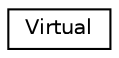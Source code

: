digraph "Graphical Class Hierarchy"
{
 // LATEX_PDF_SIZE
  edge [fontname="Helvetica",fontsize="10",labelfontname="Helvetica",labelfontsize="10"];
  node [fontname="Helvetica",fontsize="10",shape=record];
  rankdir="LR";
  Node0 [label="Virtual",height=0.2,width=0.4,color="black", fillcolor="white", style="filled",URL="$db/d0a/class_virtual.html",tooltip=" "];
}
